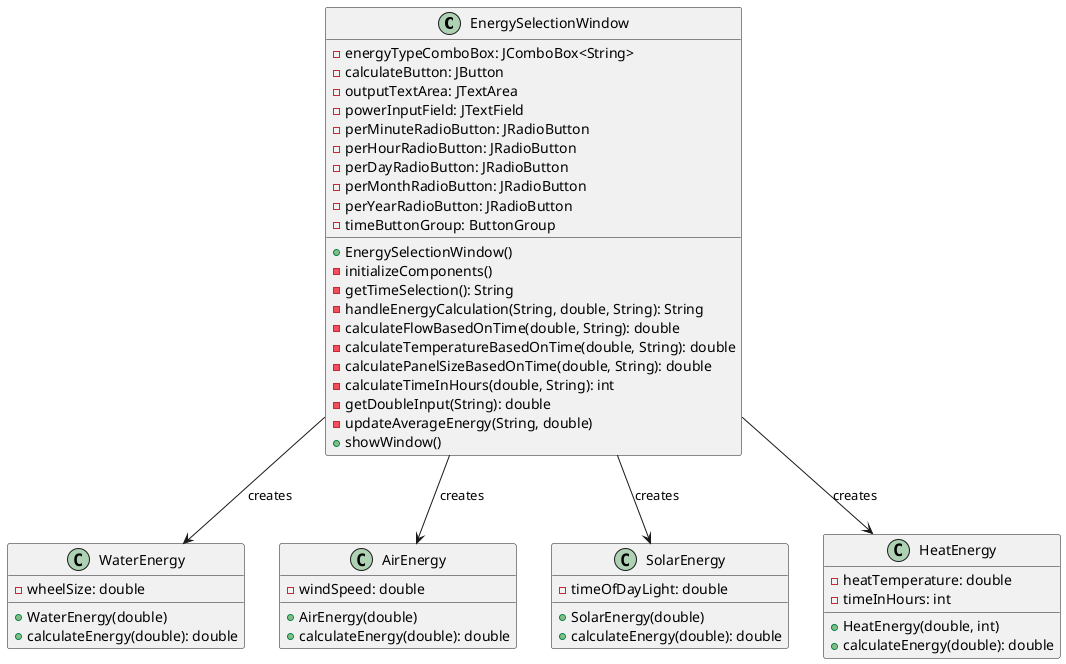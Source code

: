 @startuml

class EnergySelectionWindow {
  - energyTypeComboBox: JComboBox<String>
  - calculateButton: JButton
  - outputTextArea: JTextArea
  - powerInputField: JTextField
  - perMinuteRadioButton: JRadioButton
  - perHourRadioButton: JRadioButton
  - perDayRadioButton: JRadioButton
  - perMonthRadioButton: JRadioButton
  - perYearRadioButton: JRadioButton
  - timeButtonGroup: ButtonGroup
  + EnergySelectionWindow()
  - initializeComponents()
  - getTimeSelection(): String
  - handleEnergyCalculation(String, double, String): String
  - calculateFlowBasedOnTime(double, String): double
  - calculateTemperatureBasedOnTime(double, String): double
  - calculatePanelSizeBasedOnTime(double, String): double
  - calculateTimeInHours(double, String): int
  - getDoubleInput(String): double
  - updateAverageEnergy(String, double)
  + showWindow()
}

class WaterEnergy {
  - wheelSize: double
  + WaterEnergy(double)
  + calculateEnergy(double): double
}

class AirEnergy {
  - windSpeed: double
  + AirEnergy(double)
  + calculateEnergy(double): double
}

class SolarEnergy {
  - timeOfDayLight: double
  + SolarEnergy(double)
  + calculateEnergy(double): double
}

class HeatEnergy {
  - heatTemperature: double
  - timeInHours: int
  + HeatEnergy(double, int)
  + calculateEnergy(double): double
}

EnergySelectionWindow --> WaterEnergy: creates
EnergySelectionWindow --> AirEnergy: creates
EnergySelectionWindow --> SolarEnergy: creates
EnergySelectionWindow --> HeatEnergy: creates

@enduml
